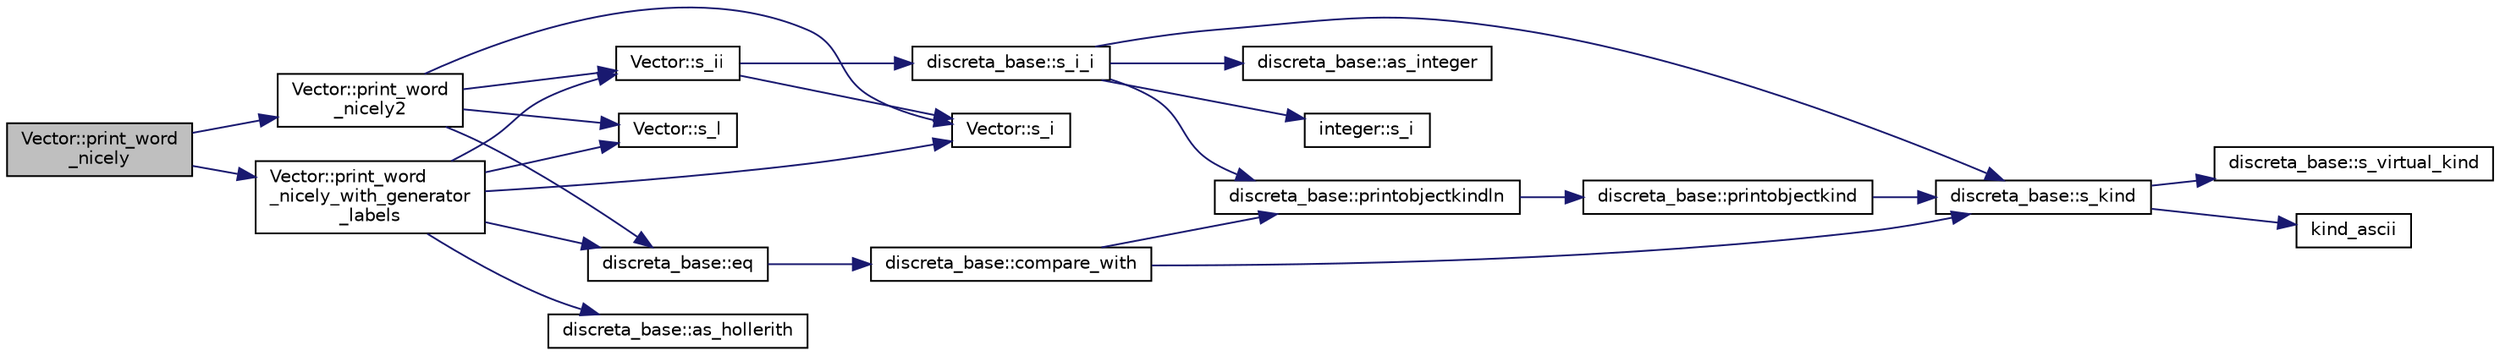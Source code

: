 digraph "Vector::print_word_nicely"
{
  edge [fontname="Helvetica",fontsize="10",labelfontname="Helvetica",labelfontsize="10"];
  node [fontname="Helvetica",fontsize="10",shape=record];
  rankdir="LR";
  Node4317 [label="Vector::print_word\l_nicely",height=0.2,width=0.4,color="black", fillcolor="grey75", style="filled", fontcolor="black"];
  Node4317 -> Node4318 [color="midnightblue",fontsize="10",style="solid",fontname="Helvetica"];
  Node4318 [label="Vector::print_word\l_nicely_with_generator\l_labels",height=0.2,width=0.4,color="black", fillcolor="white", style="filled",URL="$d5/db2/class_vector.html#af999a68ef44d55c7c0e7a1eb7889fbba"];
  Node4318 -> Node4319 [color="midnightblue",fontsize="10",style="solid",fontname="Helvetica"];
  Node4319 [label="Vector::s_l",height=0.2,width=0.4,color="black", fillcolor="white", style="filled",URL="$d5/db2/class_vector.html#ad2dc082288f858d22a528832289e0704"];
  Node4318 -> Node4320 [color="midnightblue",fontsize="10",style="solid",fontname="Helvetica"];
  Node4320 [label="Vector::s_i",height=0.2,width=0.4,color="black", fillcolor="white", style="filled",URL="$d5/db2/class_vector.html#a1c4fe1752523df8119f70dd550244871"];
  Node4318 -> Node4321 [color="midnightblue",fontsize="10",style="solid",fontname="Helvetica"];
  Node4321 [label="discreta_base::eq",height=0.2,width=0.4,color="black", fillcolor="white", style="filled",URL="$d7/d71/classdiscreta__base.html#a7afe4f013b04efa764ed9fe099e5eb80"];
  Node4321 -> Node4322 [color="midnightblue",fontsize="10",style="solid",fontname="Helvetica"];
  Node4322 [label="discreta_base::compare_with",height=0.2,width=0.4,color="black", fillcolor="white", style="filled",URL="$d7/d71/classdiscreta__base.html#a3818444c4301d0b7ed47c3b850ea6c60"];
  Node4322 -> Node4323 [color="midnightblue",fontsize="10",style="solid",fontname="Helvetica"];
  Node4323 [label="discreta_base::s_kind",height=0.2,width=0.4,color="black", fillcolor="white", style="filled",URL="$d7/d71/classdiscreta__base.html#a8a830025c74adbbc3362418a7c2ba157"];
  Node4323 -> Node4324 [color="midnightblue",fontsize="10",style="solid",fontname="Helvetica"];
  Node4324 [label="discreta_base::s_virtual_kind",height=0.2,width=0.4,color="black", fillcolor="white", style="filled",URL="$d7/d71/classdiscreta__base.html#a52778a6d6943a468be083d0785d418fb"];
  Node4323 -> Node4325 [color="midnightblue",fontsize="10",style="solid",fontname="Helvetica"];
  Node4325 [label="kind_ascii",height=0.2,width=0.4,color="black", fillcolor="white", style="filled",URL="$d9/d60/discreta_8h.html#ad0ce825a9f29bc6cec27e1b64cfe27bf"];
  Node4322 -> Node4326 [color="midnightblue",fontsize="10",style="solid",fontname="Helvetica"];
  Node4326 [label="discreta_base::printobjectkindln",height=0.2,width=0.4,color="black", fillcolor="white", style="filled",URL="$d7/d71/classdiscreta__base.html#a677ccc8f392ebedde05e453f8cf59559"];
  Node4326 -> Node4327 [color="midnightblue",fontsize="10",style="solid",fontname="Helvetica"];
  Node4327 [label="discreta_base::printobjectkind",height=0.2,width=0.4,color="black", fillcolor="white", style="filled",URL="$d7/d71/classdiscreta__base.html#aa75a1314aa706909b029664944904231"];
  Node4327 -> Node4323 [color="midnightblue",fontsize="10",style="solid",fontname="Helvetica"];
  Node4318 -> Node4328 [color="midnightblue",fontsize="10",style="solid",fontname="Helvetica"];
  Node4328 [label="Vector::s_ii",height=0.2,width=0.4,color="black", fillcolor="white", style="filled",URL="$d5/db2/class_vector.html#a75d4942cc7b9794717b4846c10520db8"];
  Node4328 -> Node4320 [color="midnightblue",fontsize="10",style="solid",fontname="Helvetica"];
  Node4328 -> Node4329 [color="midnightblue",fontsize="10",style="solid",fontname="Helvetica"];
  Node4329 [label="discreta_base::s_i_i",height=0.2,width=0.4,color="black", fillcolor="white", style="filled",URL="$d7/d71/classdiscreta__base.html#aadb92c01fbe69b3034b0214b33fbc735"];
  Node4329 -> Node4323 [color="midnightblue",fontsize="10",style="solid",fontname="Helvetica"];
  Node4329 -> Node4326 [color="midnightblue",fontsize="10",style="solid",fontname="Helvetica"];
  Node4329 -> Node4330 [color="midnightblue",fontsize="10",style="solid",fontname="Helvetica"];
  Node4330 [label="discreta_base::as_integer",height=0.2,width=0.4,color="black", fillcolor="white", style="filled",URL="$d7/d71/classdiscreta__base.html#a00d7691eaf874fd283d942692fe8dd26"];
  Node4329 -> Node4331 [color="midnightblue",fontsize="10",style="solid",fontname="Helvetica"];
  Node4331 [label="integer::s_i",height=0.2,width=0.4,color="black", fillcolor="white", style="filled",URL="$d0/de5/classinteger.html#adf28e9f94d4c844adaa950deeb80b904"];
  Node4318 -> Node4332 [color="midnightblue",fontsize="10",style="solid",fontname="Helvetica"];
  Node4332 [label="discreta_base::as_hollerith",height=0.2,width=0.4,color="black", fillcolor="white", style="filled",URL="$d7/d71/classdiscreta__base.html#a3e66f82711f314710107e2f29e589690"];
  Node4317 -> Node4333 [color="midnightblue",fontsize="10",style="solid",fontname="Helvetica"];
  Node4333 [label="Vector::print_word\l_nicely2",height=0.2,width=0.4,color="black", fillcolor="white", style="filled",URL="$d5/db2/class_vector.html#ad8b224e83836e7b1fad7785853a4df79"];
  Node4333 -> Node4319 [color="midnightblue",fontsize="10",style="solid",fontname="Helvetica"];
  Node4333 -> Node4320 [color="midnightblue",fontsize="10",style="solid",fontname="Helvetica"];
  Node4333 -> Node4321 [color="midnightblue",fontsize="10",style="solid",fontname="Helvetica"];
  Node4333 -> Node4328 [color="midnightblue",fontsize="10",style="solid",fontname="Helvetica"];
}
